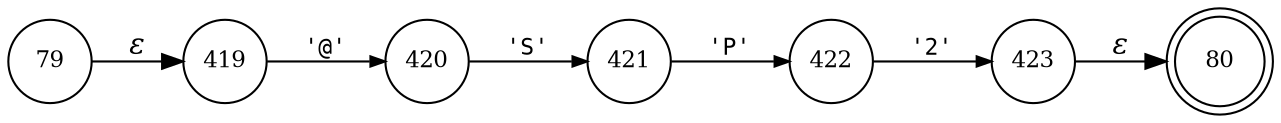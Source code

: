 digraph ATN {
rankdir=LR;
s80[fontsize=11, label="80", shape=doublecircle, fixedsize=true, width=.6];
s419[fontsize=11,label="419", shape=circle, fixedsize=true, width=.55, peripheries=1];
s420[fontsize=11,label="420", shape=circle, fixedsize=true, width=.55, peripheries=1];
s421[fontsize=11,label="421", shape=circle, fixedsize=true, width=.55, peripheries=1];
s422[fontsize=11,label="422", shape=circle, fixedsize=true, width=.55, peripheries=1];
s423[fontsize=11,label="423", shape=circle, fixedsize=true, width=.55, peripheries=1];
s79[fontsize=11,label="79", shape=circle, fixedsize=true, width=.55, peripheries=1];
s79 -> s419 [fontname="Times-Italic", label="&epsilon;"];
s419 -> s420 [fontsize=11, fontname="Courier", arrowsize=.7, label = "'@'", arrowhead = normal];
s420 -> s421 [fontsize=11, fontname="Courier", arrowsize=.7, label = "'S'", arrowhead = normal];
s421 -> s422 [fontsize=11, fontname="Courier", arrowsize=.7, label = "'P'", arrowhead = normal];
s422 -> s423 [fontsize=11, fontname="Courier", arrowsize=.7, label = "'2'", arrowhead = normal];
s423 -> s80 [fontname="Times-Italic", label="&epsilon;"];
}